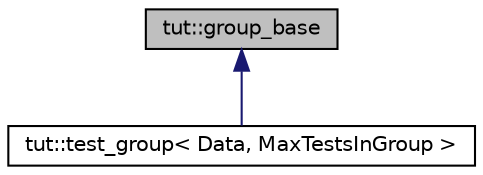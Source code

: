digraph G
{
  edge [fontname="Helvetica",fontsize="10",labelfontname="Helvetica",labelfontsize="10"];
  node [fontname="Helvetica",fontsize="10",shape=record];
  Node1 [label="tut::group_base",height=0.2,width=0.4,color="black", fillcolor="grey75", style="filled" fontcolor="black"];
  Node1 -> Node2 [dir="back",color="midnightblue",fontsize="10",style="solid",fontname="Helvetica"];
  Node2 [label="tut::test_group\< Data, MaxTestsInGroup \>",height=0.2,width=0.4,color="black", fillcolor="white", style="filled",URL="$classtut_1_1test__group.html",tooltip="Test group; used to recreate test object instance for each new test since we have to have reinitializ..."];
}

